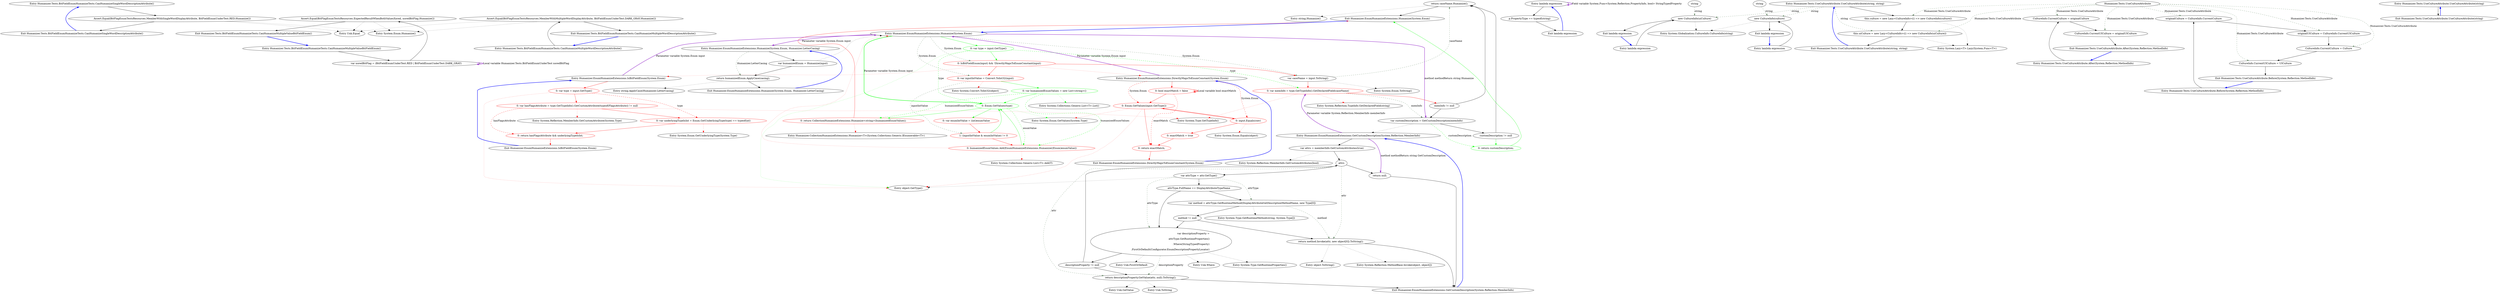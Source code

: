 digraph  {
m1_0 [cluster="Humanizer.Tests.BitFieldEnumHumanizeTests.CanHumanizeSingleWordDescriptionAttribute()", file="BitFieldEnumHumanizeTests.cs", label="Entry Humanizer.Tests.BitFieldEnumHumanizeTests.CanHumanizeSingleWordDescriptionAttribute()", span="13-13"];
m1_1 [cluster="Humanizer.Tests.BitFieldEnumHumanizeTests.CanHumanizeSingleWordDescriptionAttribute()", file="BitFieldEnumHumanizeTests.cs", label="Assert.Equal(BitFlagEnumTestsResources.MemberWithSingleWordDisplayAttribute, BitFieldEnumUnderTest.RED.Humanize())", span="15-15"];
m1_2 [cluster="Humanizer.Tests.BitFieldEnumHumanizeTests.CanHumanizeSingleWordDescriptionAttribute()", file="BitFieldEnumHumanizeTests.cs", label="Exit Humanizer.Tests.BitFieldEnumHumanizeTests.CanHumanizeSingleWordDescriptionAttribute()", span="13-13"];
m1_8 [cluster="Humanizer.Tests.BitFieldEnumHumanizeTests.CanHumanizeMultipleValueBitFieldEnum()", file="BitFieldEnumHumanizeTests.cs", label="Entry Humanizer.Tests.BitFieldEnumHumanizeTests.CanHumanizeMultipleValueBitFieldEnum()", span="25-25"];
m1_9 [cluster="Humanizer.Tests.BitFieldEnumHumanizeTests.CanHumanizeMultipleValueBitFieldEnum()", file="BitFieldEnumHumanizeTests.cs", label="var xoredBitFlag = (BitFieldEnumUnderTest.RED | BitFieldEnumUnderTest.DARK_GRAY)", span="27-27"];
m1_10 [cluster="Humanizer.Tests.BitFieldEnumHumanizeTests.CanHumanizeMultipleValueBitFieldEnum()", file="BitFieldEnumHumanizeTests.cs", label="Assert.Equal(BitFlagEnumTestsResources.ExpectedResultWhenBothValuesXored, xoredBitFlag.Humanize())", span="28-28"];
m1_11 [cluster="Humanizer.Tests.BitFieldEnumHumanizeTests.CanHumanizeMultipleValueBitFieldEnum()", file="BitFieldEnumHumanizeTests.cs", label="Exit Humanizer.Tests.BitFieldEnumHumanizeTests.CanHumanizeMultipleValueBitFieldEnum()", span="25-25"];
m1_4 [cluster="Unk.Equal", file="BitFieldEnumHumanizeTests.cs", label="Entry Unk.Equal", span=""];
m1_3 [cluster="System.Enum.Humanize()", file="BitFieldEnumHumanizeTests.cs", label="Entry System.Enum.Humanize()", span="23-23"];
m1_5 [cluster="Humanizer.Tests.BitFieldEnumHumanizeTests.CanHumanizeMultipleWordDescriptionAttribute()", file="BitFieldEnumHumanizeTests.cs", label="Entry Humanizer.Tests.BitFieldEnumHumanizeTests.CanHumanizeMultipleWordDescriptionAttribute()", span="19-19"];
m1_6 [cluster="Humanizer.Tests.BitFieldEnumHumanizeTests.CanHumanizeMultipleWordDescriptionAttribute()", file="BitFieldEnumHumanizeTests.cs", label="Assert.Equal(BitFlagEnumTestsResources.MemberWithMultipleWordDisplayAttribute, BitFieldEnumUnderTest.DARK_GRAY.Humanize())", span="21-21"];
m1_7 [cluster="Humanizer.Tests.BitFieldEnumHumanizeTests.CanHumanizeMultipleWordDescriptionAttribute()", file="BitFieldEnumHumanizeTests.cs", label="Exit Humanizer.Tests.BitFieldEnumHumanizeTests.CanHumanizeMultipleWordDescriptionAttribute()", span="19-19"];
m3_33 [cluster="string.Humanize()", file="EnumHumanizeExtensions.cs", label="Entry string.Humanize()", span="44-44"];
m3_25 [cluster="System.Collections.Generic.List<T>.List()", file="EnumHumanizeExtensions.cs", label="Entry System.Collections.Generic.List<T>.List()", span="0-0"];
m3_24 [cluster="System.Convert.ToInt32(object)", file="EnumHumanizeExtensions.cs", label="Entry System.Convert.ToInt32(object)", span="0-0"];
m3_32 [cluster="Humanizer.EnumHumanizeExtensions.GetCustomDescription(System.Reflection.MemberInfo)", file="EnumHumanizeExtensions.cs", label="Entry Humanizer.EnumHumanizeExtensions.GetCustomDescription(System.Reflection.MemberInfo)", span="98-98"];
m3_48 [cluster="Humanizer.EnumHumanizeExtensions.GetCustomDescription(System.Reflection.MemberInfo)", file="EnumHumanizeExtensions.cs", label="var attrs = memberInfo.GetCustomAttributes(true)", span="100-100"];
m3_49 [cluster="Humanizer.EnumHumanizeExtensions.GetCustomDescription(System.Reflection.MemberInfo)", file="EnumHumanizeExtensions.cs", label=attrs, span="102-102"];
m3_50 [cluster="Humanizer.EnumHumanizeExtensions.GetCustomDescription(System.Reflection.MemberInfo)", file="EnumHumanizeExtensions.cs", label="var attrType = attr.GetType()", span="104-104"];
m3_58 [cluster="Humanizer.EnumHumanizeExtensions.GetCustomDescription(System.Reflection.MemberInfo)", file="EnumHumanizeExtensions.cs", label="return null;", span="119-119"];
m3_54 [cluster="Humanizer.EnumHumanizeExtensions.GetCustomDescription(System.Reflection.MemberInfo)", file="EnumHumanizeExtensions.cs", label="return method.Invoke(attr, new object[0]).ToString();", span="109-109"];
m3_57 [cluster="Humanizer.EnumHumanizeExtensions.GetCustomDescription(System.Reflection.MemberInfo)", file="EnumHumanizeExtensions.cs", label="return descriptionProperty.GetValue(attr, null).ToString();", span="116-116"];
m3_51 [cluster="Humanizer.EnumHumanizeExtensions.GetCustomDescription(System.Reflection.MemberInfo)", file="EnumHumanizeExtensions.cs", label="attrType.FullName == DisplayAttributeTypeName", span="105-105"];
m3_52 [cluster="Humanizer.EnumHumanizeExtensions.GetCustomDescription(System.Reflection.MemberInfo)", file="EnumHumanizeExtensions.cs", label="var method = attrType.GetRuntimeMethod(DisplayAttributeGetDescriptionMethodName, new Type[0])", span="107-107"];
m3_55 [cluster="Humanizer.EnumHumanizeExtensions.GetCustomDescription(System.Reflection.MemberInfo)", file="EnumHumanizeExtensions.cs", label="var descriptionProperty =\r\n                    attrType.GetRuntimeProperties()\r\n                        .Where(StringTypedProperty)\r\n                        .FirstOrDefault(Configurator.EnumDescriptionPropertyLocator)", span="111-114"];
m3_53 [cluster="Humanizer.EnumHumanizeExtensions.GetCustomDescription(System.Reflection.MemberInfo)", file="EnumHumanizeExtensions.cs", label="method != null", span="108-108"];
m3_56 [cluster="Humanizer.EnumHumanizeExtensions.GetCustomDescription(System.Reflection.MemberInfo)", file="EnumHumanizeExtensions.cs", label="descriptionProperty != null", span="115-115"];
m3_59 [cluster="Humanizer.EnumHumanizeExtensions.GetCustomDescription(System.Reflection.MemberInfo)", file="EnumHumanizeExtensions.cs", label="Exit Humanizer.EnumHumanizeExtensions.GetCustomDescription(System.Reflection.MemberInfo)", span="98-98"];
m3_26 [cluster="System.Enum.GetValues(System.Type)", file="EnumHumanizeExtensions.cs", label="Entry System.Enum.GetValues(System.Type)", span="0-0"];
m3_21 [cluster="object.GetType()", file="EnumHumanizeExtensions.cs", label="Entry object.GetType()", span="0-0"];
m3_60 [cluster="System.Reflection.MemberInfo.GetCustomAttributes(bool)", file="EnumHumanizeExtensions.cs", label="Entry System.Reflection.MemberInfo.GetCustomAttributes(bool)", span="0-0"];
m3_73 [cluster="string.ApplyCase(Humanizer.LetterCasing)", file="EnumHumanizeExtensions.cs", label="Entry string.ApplyCase(Humanizer.LetterCasing)", span="15-15"];
m3_29 [cluster="System.Enum.ToString()", file="EnumHumanizeExtensions.cs", label="Entry System.Enum.ToString()", span="0-0"];
m3_69 [cluster="Humanizer.EnumHumanizeExtensions.Humanize(System.Enum, Humanizer.LetterCasing)", file="EnumHumanizeExtensions.cs", label="Entry Humanizer.EnumHumanizeExtensions.Humanize(System.Enum, Humanizer.LetterCasing)", span="128-128"];
m3_70 [cluster="Humanizer.EnumHumanizeExtensions.Humanize(System.Enum, Humanizer.LetterCasing)", file="EnumHumanizeExtensions.cs", label="var humanizedEnum = Humanize(input)", span="130-130"];
m3_71 [cluster="Humanizer.EnumHumanizeExtensions.Humanize(System.Enum, Humanizer.LetterCasing)", file="EnumHumanizeExtensions.cs", label="return humanizedEnum.ApplyCase(casing);", span="132-132"];
m3_72 [cluster="Humanizer.EnumHumanizeExtensions.Humanize(System.Enum, Humanizer.LetterCasing)", file="EnumHumanizeExtensions.cs", label="Exit Humanizer.EnumHumanizeExtensions.Humanize(System.Enum, Humanizer.LetterCasing)", span="128-128"];
m3_22 [cluster="Humanizer.EnumHumanizeExtensions.IsBitFieldEnum(System.Enum)", file="EnumHumanizeExtensions.cs", label="Entry Humanizer.EnumHumanizeExtensions.IsBitFieldEnum(System.Enum)", span="65-65"];
m3_34 [cluster="Humanizer.EnumHumanizeExtensions.IsBitFieldEnum(System.Enum)", color=red, community=0, file="EnumHumanizeExtensions.cs", label="0: var type = input.GetType()", span="67-67"];
m3_35 [cluster="Humanizer.EnumHumanizeExtensions.IsBitFieldEnum(System.Enum)", color=red, community=0, file="EnumHumanizeExtensions.cs", label="0: var hasFlagsAttribute = type.GetTypeInfo().GetCustomAttribute(typeof(FlagsAttribute)) != null", span="69-69"];
m3_36 [cluster="Humanizer.EnumHumanizeExtensions.IsBitFieldEnum(System.Enum)", color=red, community=0, file="EnumHumanizeExtensions.cs", label="0: var underlyingTypeIsInt = Enum.GetUnderlyingType(type) == typeof(int)", span="70-70"];
m3_37 [cluster="Humanizer.EnumHumanizeExtensions.IsBitFieldEnum(System.Enum)", color=red, community=0, file="EnumHumanizeExtensions.cs", label="0: return hasFlagsAttribute && underlyingTypeIsInt;", span="72-72"];
m3_38 [cluster="Humanizer.EnumHumanizeExtensions.IsBitFieldEnum(System.Enum)", file="EnumHumanizeExtensions.cs", label="Exit Humanizer.EnumHumanizeExtensions.IsBitFieldEnum(System.Enum)", span="65-65"];
m3_65 [cluster="Unk.Where", file="EnumHumanizeExtensions.cs", label="Entry Unk.Where", span=""];
m3_68 [cluster="Unk.ToString", file="EnumHumanizeExtensions.cs", label="Entry Unk.ToString", span=""];
m3_23 [cluster="Humanizer.EnumHumanizeExtensions.DirectlyMapsToEnumConstant(System.Enum)", file="EnumHumanizeExtensions.cs", label="Entry Humanizer.EnumHumanizeExtensions.DirectlyMapsToEnumConstant(System.Enum)", span="81-81"];
m3_41 [cluster="Humanizer.EnumHumanizeExtensions.DirectlyMapsToEnumConstant(System.Enum)", color=red, community=0, file="EnumHumanizeExtensions.cs", label="0: bool exactMatch = false", span="83-83"];
m3_42 [cluster="Humanizer.EnumHumanizeExtensions.DirectlyMapsToEnumConstant(System.Enum)", color=red, community=0, file="EnumHumanizeExtensions.cs", label="0: Enum.GetValues(input.GetType())", span="85-85"];
m3_43 [cluster="Humanizer.EnumHumanizeExtensions.DirectlyMapsToEnumConstant(System.Enum)", color=red, community=0, file="EnumHumanizeExtensions.cs", label="0: input.Equals(raw)", span="87-87"];
m3_45 [cluster="Humanizer.EnumHumanizeExtensions.DirectlyMapsToEnumConstant(System.Enum)", color=red, community=0, file="EnumHumanizeExtensions.cs", label="0: return exactMatch;", span="94-94"];
m3_44 [cluster="Humanizer.EnumHumanizeExtensions.DirectlyMapsToEnumConstant(System.Enum)", color=red, community=0, file="EnumHumanizeExtensions.cs", label="0: exactMatch = true", span="89-89"];
m3_46 [cluster="Humanizer.EnumHumanizeExtensions.DirectlyMapsToEnumConstant(System.Enum)", file="EnumHumanizeExtensions.cs", label="Exit Humanizer.EnumHumanizeExtensions.DirectlyMapsToEnumConstant(System.Enum)", span="81-81"];
m3_28 [cluster="Humanizer.CollectionHumanizeExtensions.Humanize<T>(System.Collections.Generic.IEnumerable<T>)", file="EnumHumanizeExtensions.cs", label="Entry Humanizer.CollectionHumanizeExtensions.Humanize<T>(System.Collections.Generic.IEnumerable<T>)", span="17-17"];
m3_64 [cluster="System.Type.GetRuntimeProperties()", file="EnumHumanizeExtensions.cs", label="Entry System.Type.GetRuntimeProperties()", span="0-0"];
m3_62 [cluster="System.Reflection.MethodBase.Invoke(object, object[])", file="EnumHumanizeExtensions.cs", label="Entry System.Reflection.MethodBase.Invoke(object, object[])", span="0-0"];
m3_47 [cluster="System.Enum.Equals(object)", file="EnumHumanizeExtensions.cs", label="Entry System.Enum.Equals(object)", span="0-0"];
m3_61 [cluster="System.Type.GetRuntimeMethod(string, System.Type[])", file="EnumHumanizeExtensions.cs", label="Entry System.Type.GetRuntimeMethod(string, System.Type[])", span="0-0"];
m3_30 [cluster="System.Type.GetTypeInfo()", file="EnumHumanizeExtensions.cs", label="Entry System.Type.GetTypeInfo()", span="0-0"];
m3_0 [cluster="lambda expression", file="EnumHumanizeExtensions.cs", label="Entry lambda expression", span="16-16"];
m3_1 [cluster="lambda expression", file="EnumHumanizeExtensions.cs", label="p.PropertyType == typeof(string)", span="16-16"];
m3_2 [cluster="lambda expression", file="EnumHumanizeExtensions.cs", label="Exit lambda expression", span="16-16"];
m3_66 [cluster="Unk.FirstOrDefault", file="EnumHumanizeExtensions.cs", label="Entry Unk.FirstOrDefault", span=""];
m3_40 [cluster="System.Enum.GetUnderlyingType(System.Type)", file="EnumHumanizeExtensions.cs", label="Entry System.Enum.GetUnderlyingType(System.Type)", span="0-0"];
m3_27 [cluster="System.Collections.Generic.List<T>.Add(T)", file="EnumHumanizeExtensions.cs", label="Entry System.Collections.Generic.List<T>.Add(T)", span="0-0"];
m3_67 [cluster="Unk.GetValue", file="EnumHumanizeExtensions.cs", label="Entry Unk.GetValue", span=""];
m3_31 [cluster="System.Reflection.TypeInfo.GetDeclaredField(string)", file="EnumHumanizeExtensions.cs", label="Entry System.Reflection.TypeInfo.GetDeclaredField(string)", span="0-0"];
m3_39 [cluster="System.Reflection.MemberInfo.GetCustomAttribute(System.Type)", file="EnumHumanizeExtensions.cs", label="Entry System.Reflection.MemberInfo.GetCustomAttribute(System.Type)", span="0-0"];
m3_63 [cluster="object.ToString()", file="EnumHumanizeExtensions.cs", label="Entry object.ToString()", span="0-0"];
m3_3 [cluster="Humanizer.EnumHumanizeExtensions.Humanize(System.Enum)", file="EnumHumanizeExtensions.cs", label="Entry Humanizer.EnumHumanizeExtensions.Humanize(System.Enum)", span="23-23"];
m3_4 [cluster="Humanizer.EnumHumanizeExtensions.Humanize(System.Enum)", color=green, community=0, file="EnumHumanizeExtensions.cs", label="0: var type = input.GetType()", span="25-25"];
m3_5 [cluster="Humanizer.EnumHumanizeExtensions.Humanize(System.Enum)", color=red, community=0, file="EnumHumanizeExtensions.cs", label="0: IsBitFieldEnum(input) && !DirectlyMapsToEnumConstant(input)", span="27-27"];
m3_6 [cluster="Humanizer.EnumHumanizeExtensions.Humanize(System.Enum)", color=red, community=0, file="EnumHumanizeExtensions.cs", label="0: var inputIntValue = Convert.ToInt32(input)", span="29-29"];
m3_13 [cluster="Humanizer.EnumHumanizeExtensions.Humanize(System.Enum)", file="EnumHumanizeExtensions.cs", label="var caseName = input.ToString()", span="46-46"];
m3_8 [cluster="Humanizer.EnumHumanizeExtensions.Humanize(System.Enum)", color=green, community=0, file="EnumHumanizeExtensions.cs", label="0: Enum.GetValues(type)", span="33-33"];
m3_14 [cluster="Humanizer.EnumHumanizeExtensions.Humanize(System.Enum)", color=red, community=0, file="EnumHumanizeExtensions.cs", label="0: var memInfo = type.GetTypeInfo().GetDeclaredField(caseName)", span="47-47"];
m3_7 [cluster="Humanizer.EnumHumanizeExtensions.Humanize(System.Enum)", color=green, community=0, file="EnumHumanizeExtensions.cs", label="0: var humanizedEnumValues = new List<string>()", span="31-31"];
m3_10 [cluster="Humanizer.EnumHumanizeExtensions.Humanize(System.Enum)", color=red, community=0, file="EnumHumanizeExtensions.cs", label="1: (inputIntValue & enumIntValue) != 0", span="37-37"];
m3_11 [cluster="Humanizer.EnumHumanizeExtensions.Humanize(System.Enum)", color=red, community=0, file="EnumHumanizeExtensions.cs", label="0: humanizedEnumValues.Add(EnumHumanizeExtensions.Humanize((Enum)enumValue))", span="39-39"];
m3_12 [cluster="Humanizer.EnumHumanizeExtensions.Humanize(System.Enum)", color=red, community=0, file="EnumHumanizeExtensions.cs", label="0: return CollectionHumanizeExtensions.Humanize<string>(humanizedEnumValues);", span="43-43"];
m3_9 [cluster="Humanizer.EnumHumanizeExtensions.Humanize(System.Enum)", color=red, community=0, file="EnumHumanizeExtensions.cs", label="0: var enumIntValue = (int)enumValue", span="35-35"];
m3_19 [cluster="Humanizer.EnumHumanizeExtensions.Humanize(System.Enum)", file="EnumHumanizeExtensions.cs", label="return caseName.Humanize();", span="57-57"];
m3_15 [cluster="Humanizer.EnumHumanizeExtensions.Humanize(System.Enum)", file="EnumHumanizeExtensions.cs", label="memInfo != null", span="49-49"];
m3_16 [cluster="Humanizer.EnumHumanizeExtensions.Humanize(System.Enum)", file="EnumHumanizeExtensions.cs", label="var customDescription = GetCustomDescription(memInfo)", span="51-51"];
m3_17 [cluster="Humanizer.EnumHumanizeExtensions.Humanize(System.Enum)", file="EnumHumanizeExtensions.cs", label="customDescription != null", span="53-53"];
m3_18 [cluster="Humanizer.EnumHumanizeExtensions.Humanize(System.Enum)", color=green, community=0, file="EnumHumanizeExtensions.cs", label="0: return customDescription;", span="54-54"];
m3_20 [cluster="Humanizer.EnumHumanizeExtensions.Humanize(System.Enum)", file="EnumHumanizeExtensions.cs", label="Exit Humanizer.EnumHumanizeExtensions.Humanize(System.Enum)", span="23-23"];
m4_2 [cluster="Humanizer.Tests.UseCultureAttribute.UseCultureAttribute(string, string)", file="UseCultureAttribute.cs", label="Entry Humanizer.Tests.UseCultureAttribute.UseCultureAttribute(string, string)", span="49-49"];
m4_3 [cluster="Humanizer.Tests.UseCultureAttribute.UseCultureAttribute(string, string)", file="UseCultureAttribute.cs", label="this.culture = new Lazy<CultureInfo>(() => new CultureInfo(culture))", span="51-51"];
m4_4 [cluster="Humanizer.Tests.UseCultureAttribute.UseCultureAttribute(string, string)", file="UseCultureAttribute.cs", label="this.uiCulture = new Lazy<CultureInfo>(() => new CultureInfo(uiCulture))", span="52-52"];
m4_5 [cluster="Humanizer.Tests.UseCultureAttribute.UseCultureAttribute(string, string)", file="UseCultureAttribute.cs", label="Exit Humanizer.Tests.UseCultureAttribute.UseCultureAttribute(string, string)", span="49-49"];
m4_20 [cluster="Humanizer.Tests.UseCultureAttribute.After(System.Reflection.MethodInfo)", file="UseCultureAttribute.cs", label="Entry Humanizer.Tests.UseCultureAttribute.After(System.Reflection.MethodInfo)", span="86-86"];
m4_21 [cluster="Humanizer.Tests.UseCultureAttribute.After(System.Reflection.MethodInfo)", file="UseCultureAttribute.cs", label="CultureInfo.CurrentCulture = originalCulture", span="88-88"];
m4_22 [cluster="Humanizer.Tests.UseCultureAttribute.After(System.Reflection.MethodInfo)", file="UseCultureAttribute.cs", label="CultureInfo.CurrentUICulture = originalUICulture", span="89-89"];
m4_23 [cluster="Humanizer.Tests.UseCultureAttribute.After(System.Reflection.MethodInfo)", file="UseCultureAttribute.cs", label="Exit Humanizer.Tests.UseCultureAttribute.After(System.Reflection.MethodInfo)", span="86-86"];
m4_6 [cluster="System.Lazy<T>.Lazy(System.Func<T>)", file="UseCultureAttribute.cs", label="Entry System.Lazy<T>.Lazy(System.Func<T>)", span="0-0"];
m4_14 [cluster="Humanizer.Tests.UseCultureAttribute.Before(System.Reflection.MethodInfo)", file="UseCultureAttribute.cs", label="Entry Humanizer.Tests.UseCultureAttribute.Before(System.Reflection.MethodInfo)", span="71-71"];
m4_15 [cluster="Humanizer.Tests.UseCultureAttribute.Before(System.Reflection.MethodInfo)", file="UseCultureAttribute.cs", label="originalCulture = CultureInfo.CurrentCulture", span="73-73"];
m4_16 [cluster="Humanizer.Tests.UseCultureAttribute.Before(System.Reflection.MethodInfo)", file="UseCultureAttribute.cs", label="originalUICulture = CultureInfo.CurrentUICulture", span="74-74"];
m4_17 [cluster="Humanizer.Tests.UseCultureAttribute.Before(System.Reflection.MethodInfo)", file="UseCultureAttribute.cs", label="CultureInfo.CurrentCulture = Culture", span="77-77"];
m4_18 [cluster="Humanizer.Tests.UseCultureAttribute.Before(System.Reflection.MethodInfo)", file="UseCultureAttribute.cs", label="CultureInfo.CurrentUICulture = UICulture", span="78-78"];
m4_19 [cluster="Humanizer.Tests.UseCultureAttribute.Before(System.Reflection.MethodInfo)", file="UseCultureAttribute.cs", label="Exit Humanizer.Tests.UseCultureAttribute.Before(System.Reflection.MethodInfo)", span="71-71"];
m4_11 [cluster="lambda expression", file="UseCultureAttribute.cs", label="Entry lambda expression", span="52-52"];
m4_8 [cluster="lambda expression", file="UseCultureAttribute.cs", label="new CultureInfo(culture)", span="51-51"];
m4_12 [cluster="lambda expression", file="UseCultureAttribute.cs", label="new CultureInfo(uiCulture)", span="52-52"];
m4_7 [cluster="lambda expression", file="UseCultureAttribute.cs", label="Entry lambda expression", span="51-51"];
m4_9 [cluster="lambda expression", file="UseCultureAttribute.cs", label="Exit lambda expression", span="51-51"];
m4_13 [cluster="lambda expression", file="UseCultureAttribute.cs", label="Exit lambda expression", span="52-52"];
m4_0 [cluster="Humanizer.Tests.UseCultureAttribute.UseCultureAttribute(string)", file="UseCultureAttribute.cs", label="Entry Humanizer.Tests.UseCultureAttribute.UseCultureAttribute(string)", span="39-39"];
m4_1 [cluster="Humanizer.Tests.UseCultureAttribute.UseCultureAttribute(string)", file="UseCultureAttribute.cs", label="Exit Humanizer.Tests.UseCultureAttribute.UseCultureAttribute(string)", span="39-39"];
m4_10 [cluster="System.Globalization.CultureInfo.CultureInfo(string)", file="UseCultureAttribute.cs", label="Entry System.Globalization.CultureInfo.CultureInfo(string)", span="0-0"];
m4_24 [file="UseCultureAttribute.cs", label="Humanizer.Tests.UseCultureAttribute", span=""];
m4_25 [file="UseCultureAttribute.cs", label=string, span=""];
m4_26 [file="UseCultureAttribute.cs", label=string, span=""];
m1_0 -> m1_1  [key=0, style=solid];
m1_1 -> m1_2  [key=0, style=solid];
m1_1 -> m1_3  [key=2, style=dotted];
m1_1 -> m1_4  [key=2, style=dotted];
m1_2 -> m1_0  [color=blue, key=0, style=bold];
m1_8 -> m1_9  [key=0, style=solid];
m1_9 -> m1_10  [key=0, style=solid];
m1_9 -> m1_9  [color=darkorchid, key=3, label="Local variable Humanizer.Tests.BitFieldEnumUnderTest xoredBitFlag", style=bold];
m1_10 -> m1_11  [key=0, style=solid];
m1_10 -> m1_3  [key=2, style=dotted];
m1_10 -> m1_4  [key=2, style=dotted];
m1_11 -> m1_8  [color=blue, key=0, style=bold];
m1_5 -> m1_6  [key=0, style=solid];
m1_6 -> m1_7  [key=0, style=solid];
m1_6 -> m1_3  [key=2, style=dotted];
m1_6 -> m1_4  [key=2, style=dotted];
m1_7 -> m1_5  [color=blue, key=0, style=bold];
m3_32 -> m3_48  [key=0, style=solid];
m3_32 -> m3_14  [color=darkorchid, key=3, label="Parameter variable System.Reflection.MemberInfo memberInfo", style=bold];
m3_32 -> m3_58  [color=darkorchid, key=3, label="method methodReturn string GetCustomDescription", style=bold];
m3_48 -> m3_49  [key=0, style=solid];
m3_48 -> m3_60  [key=2, style=dotted];
m3_49 -> m3_50  [key=0, style=solid];
m3_49 -> m3_58  [key=0, style=solid];
m3_49 -> m3_54  [color=darkseagreen4, key=1, label=attr, style=dashed];
m3_49 -> m3_57  [color=darkseagreen4, key=1, label=attr, style=dashed];
m3_50 -> m3_51  [key=0, style=solid];
m3_50 -> m3_21  [key=2, style=dotted];
m3_50 -> m3_52  [color=darkseagreen4, key=1, label=attrType, style=dashed];
m3_50 -> m3_55  [color=darkseagreen4, key=1, label=attrType, style=dashed];
m3_58 -> m3_59  [key=0, style=solid];
m3_54 -> m3_59  [key=0, style=solid];
m3_54 -> m3_62  [key=2, style=dotted];
m3_54 -> m3_63  [key=2, style=dotted];
m3_57 -> m3_59  [key=0, style=solid];
m3_57 -> m3_67  [key=2, style=dotted];
m3_57 -> m3_68  [key=2, style=dotted];
m3_51 -> m3_52  [key=0, style=solid];
m3_51 -> m3_55  [key=0, style=solid];
m3_52 -> m3_53  [key=0, style=solid];
m3_52 -> m3_61  [key=2, style=dotted];
m3_52 -> m3_54  [color=darkseagreen4, key=1, label=method, style=dashed];
m3_55 -> m3_56  [key=0, style=solid];
m3_55 -> m3_64  [key=2, style=dotted];
m3_55 -> m3_65  [key=2, style=dotted];
m3_55 -> m3_66  [key=2, style=dotted];
m3_55 -> m3_57  [color=darkseagreen4, key=1, label=descriptionProperty, style=dashed];
m3_53 -> m3_54  [key=0, style=solid];
m3_53 -> m3_55  [key=0, style=solid];
m3_56 -> m3_57  [key=0, style=solid];
m3_56 -> m3_49  [key=0, style=solid];
m3_59 -> m3_32  [color=blue, key=0, style=bold];
m3_69 -> m3_70  [key=0, style=solid];
m3_69 -> m3_71  [color=darkseagreen4, key=1, label="Humanizer.LetterCasing", style=dashed];
m3_70 -> m3_71  [key=0, style=solid];
m3_70 -> m3_3  [key=2, style=dotted];
m3_71 -> m3_72  [key=0, style=solid];
m3_71 -> m3_73  [key=2, style=dotted];
m3_72 -> m3_69  [color=blue, key=0, style=bold];
m3_22 -> m3_34  [color=red, key=0, style=solid];
m3_22 -> m3_3  [color=darkorchid, key=3, label="Parameter variable System.Enum input", style=bold];
m3_34 -> m3_35  [color=red, key=0, style=solid];
m3_34 -> m3_21  [color=red, key=2, style=dotted];
m3_34 -> m3_36  [color=red, key=1, label=type, style=dashed];
m3_35 -> m3_36  [color=red, key=0, style=solid];
m3_35 -> m3_30  [color=red, key=2, style=dotted];
m3_35 -> m3_39  [color=red, key=2, style=dotted];
m3_35 -> m3_37  [color=red, key=1, label=hasFlagsAttribute, style=dashed];
m3_36 -> m3_37  [color=red, key=0, style=solid];
m3_36 -> m3_40  [color=red, key=2, style=dotted];
m3_37 -> m3_38  [color=red, key=0, style=solid];
m3_38 -> m3_22  [color=blue, key=0, style=bold];
m3_23 -> m3_41  [color=red, key=0, style=solid];
m3_23 -> m3_42  [color=red, key=1, label="System.Enum", style=dashed];
m3_23 -> m3_43  [color=red, key=1, label="System.Enum", style=dashed];
m3_23 -> m3_3  [color=darkorchid, key=3, label="Parameter variable System.Enum input", style=bold];
m3_41 -> m3_42  [color=red, key=0, style=solid];
m3_41 -> m3_45  [color=red, key=1, label=exactMatch, style=dashed];
m3_41 -> m3_41  [color=red, key=3, label="Local variable bool exactMatch", style=bold];
m3_42 -> m3_43  [color=red, key=0, style=solid];
m3_42 -> m3_45  [color=red, key=0, style=solid];
m3_42 -> m3_21  [color=red, key=2, style=dotted];
m3_42 -> m3_26  [color=red, key=2, style=dotted];
m3_43 -> m3_44  [color=red, key=0, style=solid];
m3_43 -> m3_42  [color=red, key=0, style=solid];
m3_43 -> m3_47  [color=red, key=2, style=dotted];
m3_45 -> m3_46  [color=red, key=0, style=solid];
m3_44 -> m3_45  [color=red, key=0, style=solid];
m3_46 -> m3_23  [color=blue, key=0, style=bold];
m3_0 -> m3_1  [key=0, style=solid];
m3_0 -> m3_0  [color=darkorchid, key=3, label="Field variable System.Func<System.Reflection.PropertyInfo, bool> StringTypedProperty", style=bold];
m3_1 -> m3_2  [key=0, style=solid];
m3_2 -> m3_0  [color=blue, key=0, style=bold];
m3_3 -> m3_4  [color=green, key=0, style=solid];
m3_3 -> m3_5  [color=darkseagreen4, key=1, label="System.Enum", style=dashed];
m3_3 -> m3_6  [color=darkseagreen4, key=1, label="System.Enum", style=dashed];
m3_3 -> m3_13  [color=darkseagreen4, key=1, label="System.Enum", style=dashed];
m3_3 -> m3_8  [color=green, key=3, label="Parameter variable System.Enum input", style=bold];
m3_3 -> m3_69  [color=darkorchid, key=3, label="Parameter variable System.Enum input", style=bold];
m3_3 -> m3_16  [color=darkorchid, key=3, label="method methodReturn string Humanize", style=bold];
m3_4 -> m3_5  [color=green, key=0, style=solid];
m3_4 -> m3_21  [color=green, key=2, style=dotted];
m3_4 -> m3_8  [color=green, key=1, label=type, style=dashed];
m3_4 -> m3_14  [color=green, key=1, label=type, style=dashed];
m3_5 -> m3_6  [color=red, key=0, style=solid];
m3_5 -> m3_13  [color=red, key=0, style=solid];
m3_5 -> m3_22  [color=red, key=2, style=dotted];
m3_5 -> m3_23  [color=red, key=2, style=dotted];
m3_6 -> m3_7  [color=green, key=0, style=solid];
m3_6 -> m3_24  [color=red, key=2, style=dotted];
m3_6 -> m3_10  [color=darkseagreen4, key=1, label=inputIntValue, style=dashed];
m3_13 -> m3_14  [color=red, key=0, style=solid];
m3_13 -> m3_29  [key=2, style=dotted];
m3_13 -> m3_19  [color=darkseagreen4, key=1, label=caseName, style=dashed];
m3_8 -> m3_9  [color=green, key=0, style=solid];
m3_8 -> m3_12  [color=green, key=0, style=solid];
m3_8 -> m3_26  [color=green, key=2, style=dotted];
m3_8 -> m3_11  [color=green, key=1, label=enumValue, style=dashed];
m3_14 -> m3_15  [color=red, key=0, style=solid];
m3_14 -> m3_30  [color=red, key=2, style=dotted];
m3_14 -> m3_31  [color=red, key=2, style=dotted];
m3_14 -> m3_16  [color=darkseagreen4, key=1, label=memInfo, style=dashed];
m3_7 -> m3_8  [color=green, key=0, style=solid];
m3_7 -> m3_25  [color=green, key=2, style=dotted];
m3_7 -> m3_11  [color=green, key=1, label=humanizedEnumValues, style=dashed];
m3_7 -> m3_12  [color=green, key=1, label=humanizedEnumValues, style=dashed];
m3_10 -> m3_11  [color=red, key=0, style=solid];
m3_10 -> m3_8  [color=green, key=0, style=solid];
m3_11 -> m3_8  [color=green, key=0, style=solid];
m3_11 -> m3_3  [color=red, key=2, style=dotted];
m3_11 -> m3_27  [color=red, key=2, style=dotted];
m3_12 -> m3_20  [color=red, key=0, style=solid];
m3_12 -> m3_28  [color=red, key=2, style=dotted];
m3_9 -> m3_10  [color=red, key=0, style=solid];
m3_19 -> m3_20  [key=0, style=solid];
m3_19 -> m3_33  [key=2, style=dotted];
m3_15 -> m3_16  [key=0, style=solid];
m3_15 -> m3_19  [key=0, style=solid];
m3_16 -> m3_17  [key=0, style=solid];
m3_16 -> m3_32  [key=2, style=dotted];
m3_16 -> m3_18  [color=green, key=1, label=customDescription, style=dashed];
m3_17 -> m3_18  [color=green, key=0, style=solid];
m3_17 -> m3_19  [key=0, style=solid];
m3_18 -> m3_20  [color=green, key=0, style=solid];
m3_20 -> m3_3  [color=blue, key=0, style=bold];
m4_2 -> m4_3  [key=0, style=solid];
m4_2 -> m4_8  [color=darkseagreen4, key=1, label=string, style=dashed];
m4_2 -> m4_4  [color=darkseagreen4, key=1, label=string, style=dashed];
m4_2 -> m4_12  [color=darkseagreen4, key=1, label=string, style=dashed];
m4_3 -> m4_4  [key=0, style=solid];
m4_3 -> m4_6  [key=2, style=dotted];
m4_4 -> m4_5  [key=0, style=solid];
m4_4 -> m4_6  [key=2, style=dotted];
m4_5 -> m4_2  [color=blue, key=0, style=bold];
m4_20 -> m4_21  [key=0, style=solid];
m4_21 -> m4_22  [key=0, style=solid];
m4_22 -> m4_23  [key=0, style=solid];
m4_23 -> m4_20  [color=blue, key=0, style=bold];
m4_14 -> m4_15  [key=0, style=solid];
m4_15 -> m4_16  [key=0, style=solid];
m4_16 -> m4_17  [key=0, style=solid];
m4_17 -> m4_18  [key=0, style=solid];
m4_18 -> m4_19  [key=0, style=solid];
m4_19 -> m4_14  [color=blue, key=0, style=bold];
m4_11 -> m4_12  [key=0, style=solid];
m4_8 -> m4_9  [key=0, style=solid];
m4_8 -> m4_10  [key=2, style=dotted];
m4_12 -> m4_13  [key=0, style=solid];
m4_12 -> m4_10  [key=2, style=dotted];
m4_7 -> m4_8  [key=0, style=solid];
m4_9 -> m4_7  [color=blue, key=0, style=bold];
m4_13 -> m4_11  [color=blue, key=0, style=bold];
m4_0 -> m4_1  [key=0, style=solid];
m4_1 -> m4_0  [color=blue, key=0, style=bold];
m4_24 -> m4_3  [color=darkseagreen4, key=1, label="Humanizer.Tests.UseCultureAttribute", style=dashed];
m4_24 -> m4_4  [color=darkseagreen4, key=1, label="Humanizer.Tests.UseCultureAttribute", style=dashed];
m4_24 -> m4_15  [color=darkseagreen4, key=1, label="Humanizer.Tests.UseCultureAttribute", style=dashed];
m4_24 -> m4_16  [color=darkseagreen4, key=1, label="Humanizer.Tests.UseCultureAttribute", style=dashed];
m4_24 -> m4_17  [color=darkseagreen4, key=1, label="Humanizer.Tests.UseCultureAttribute", style=dashed];
m4_24 -> m4_18  [color=darkseagreen4, key=1, label="Humanizer.Tests.UseCultureAttribute", style=dashed];
m4_24 -> m4_21  [color=darkseagreen4, key=1, label="Humanizer.Tests.UseCultureAttribute", style=dashed];
m4_24 -> m4_22  [color=darkseagreen4, key=1, label="Humanizer.Tests.UseCultureAttribute", style=dashed];
m4_25 -> m4_8  [color=darkseagreen4, key=1, label=string, style=dashed];
m4_26 -> m4_12  [color=darkseagreen4, key=1, label=string, style=dashed];
}
